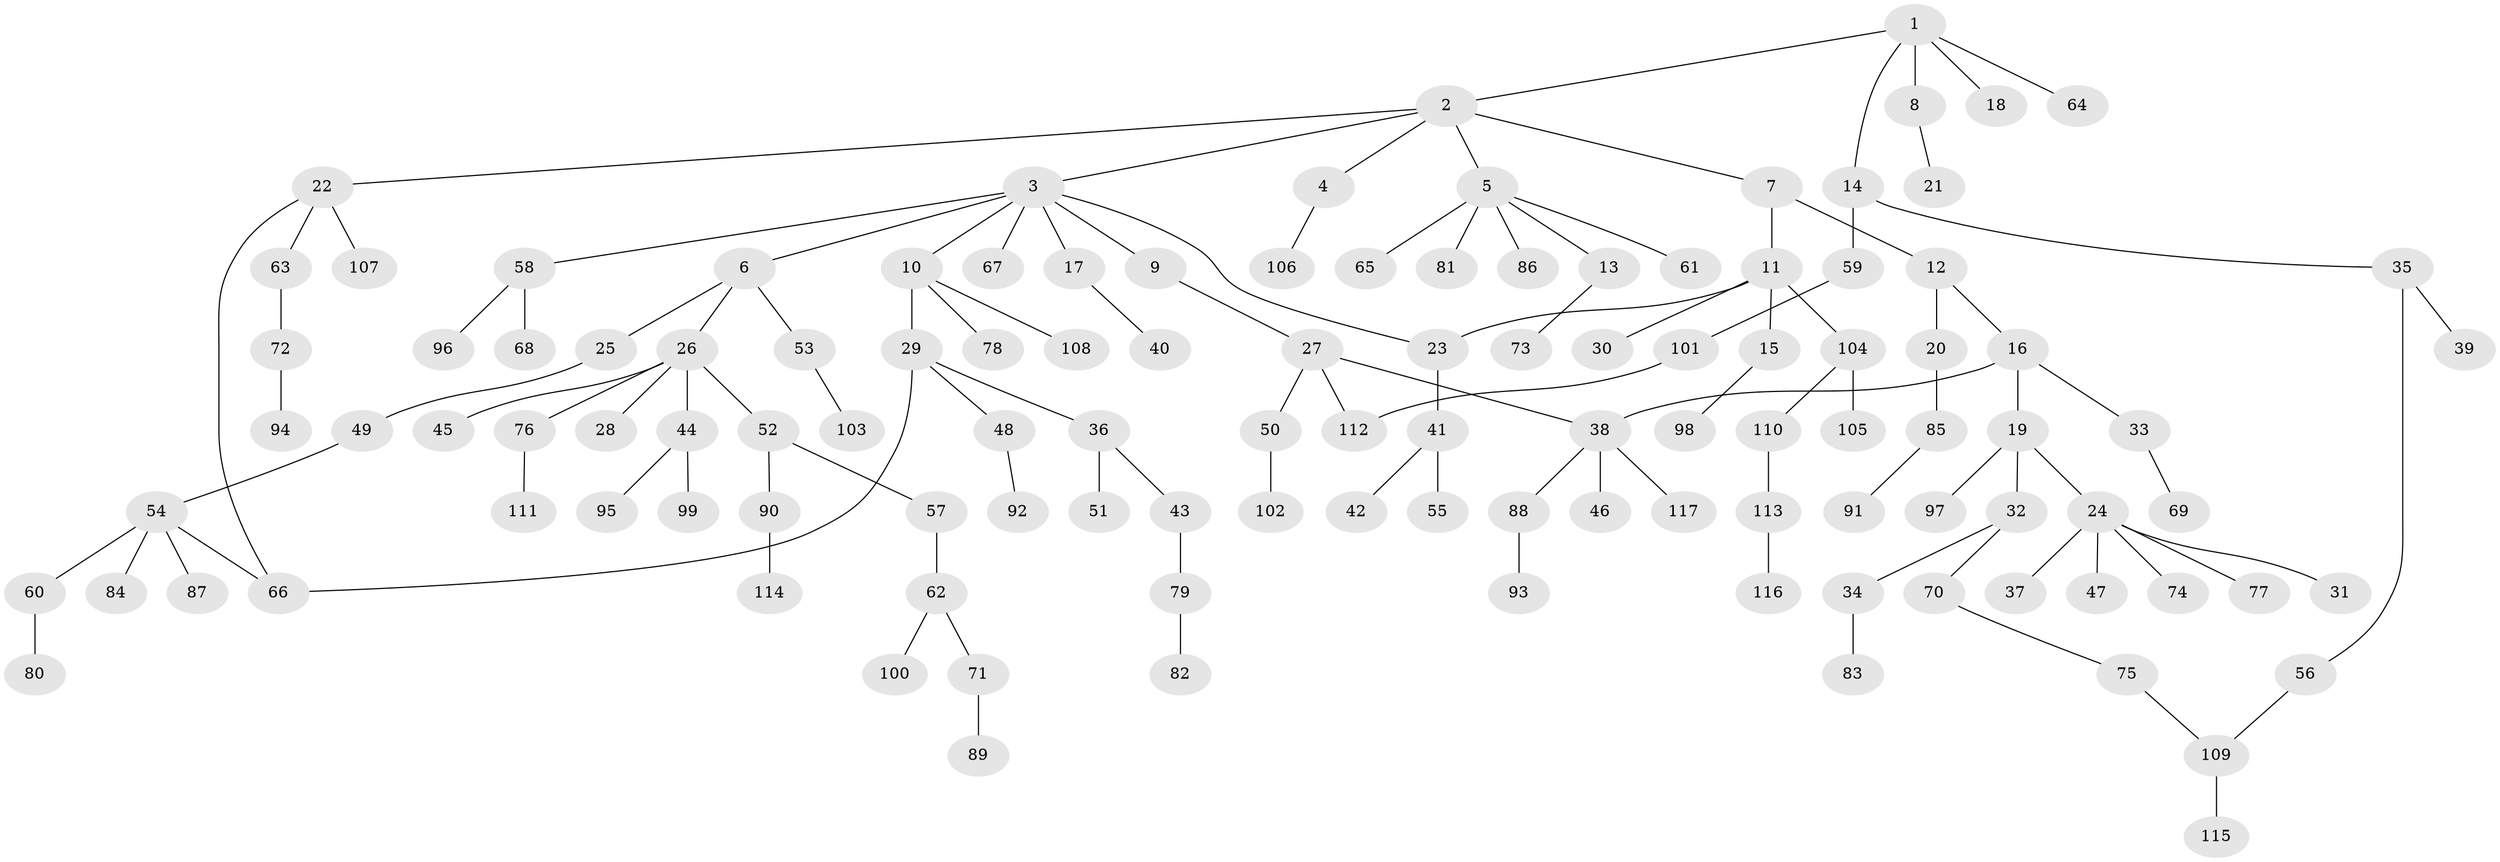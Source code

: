 // coarse degree distribution, {4: 0.08333333333333333, 10: 0.011904761904761904, 8: 0.011904761904761904, 1: 0.5119047619047619, 3: 0.10714285714285714, 2: 0.21428571428571427, 6: 0.011904761904761904, 5: 0.047619047619047616}
// Generated by graph-tools (version 1.1) at 2025/23/03/03/25 07:23:32]
// undirected, 117 vertices, 122 edges
graph export_dot {
graph [start="1"]
  node [color=gray90,style=filled];
  1;
  2;
  3;
  4;
  5;
  6;
  7;
  8;
  9;
  10;
  11;
  12;
  13;
  14;
  15;
  16;
  17;
  18;
  19;
  20;
  21;
  22;
  23;
  24;
  25;
  26;
  27;
  28;
  29;
  30;
  31;
  32;
  33;
  34;
  35;
  36;
  37;
  38;
  39;
  40;
  41;
  42;
  43;
  44;
  45;
  46;
  47;
  48;
  49;
  50;
  51;
  52;
  53;
  54;
  55;
  56;
  57;
  58;
  59;
  60;
  61;
  62;
  63;
  64;
  65;
  66;
  67;
  68;
  69;
  70;
  71;
  72;
  73;
  74;
  75;
  76;
  77;
  78;
  79;
  80;
  81;
  82;
  83;
  84;
  85;
  86;
  87;
  88;
  89;
  90;
  91;
  92;
  93;
  94;
  95;
  96;
  97;
  98;
  99;
  100;
  101;
  102;
  103;
  104;
  105;
  106;
  107;
  108;
  109;
  110;
  111;
  112;
  113;
  114;
  115;
  116;
  117;
  1 -- 2;
  1 -- 8;
  1 -- 14;
  1 -- 18;
  1 -- 64;
  2 -- 3;
  2 -- 4;
  2 -- 5;
  2 -- 7;
  2 -- 22;
  3 -- 6;
  3 -- 9;
  3 -- 10;
  3 -- 17;
  3 -- 23;
  3 -- 58;
  3 -- 67;
  4 -- 106;
  5 -- 13;
  5 -- 61;
  5 -- 65;
  5 -- 81;
  5 -- 86;
  6 -- 25;
  6 -- 26;
  6 -- 53;
  7 -- 11;
  7 -- 12;
  8 -- 21;
  9 -- 27;
  10 -- 29;
  10 -- 78;
  10 -- 108;
  11 -- 15;
  11 -- 30;
  11 -- 104;
  11 -- 23;
  12 -- 16;
  12 -- 20;
  13 -- 73;
  14 -- 35;
  14 -- 59;
  15 -- 98;
  16 -- 19;
  16 -- 33;
  16 -- 38;
  17 -- 40;
  19 -- 24;
  19 -- 32;
  19 -- 97;
  20 -- 85;
  22 -- 63;
  22 -- 107;
  22 -- 66;
  23 -- 41;
  24 -- 31;
  24 -- 37;
  24 -- 47;
  24 -- 74;
  24 -- 77;
  25 -- 49;
  26 -- 28;
  26 -- 44;
  26 -- 45;
  26 -- 52;
  26 -- 76;
  27 -- 50;
  27 -- 112;
  27 -- 38;
  29 -- 36;
  29 -- 48;
  29 -- 66;
  32 -- 34;
  32 -- 70;
  33 -- 69;
  34 -- 83;
  35 -- 39;
  35 -- 56;
  36 -- 43;
  36 -- 51;
  38 -- 46;
  38 -- 88;
  38 -- 117;
  41 -- 42;
  41 -- 55;
  43 -- 79;
  44 -- 95;
  44 -- 99;
  48 -- 92;
  49 -- 54;
  50 -- 102;
  52 -- 57;
  52 -- 90;
  53 -- 103;
  54 -- 60;
  54 -- 84;
  54 -- 87;
  54 -- 66;
  56 -- 109;
  57 -- 62;
  58 -- 68;
  58 -- 96;
  59 -- 101;
  60 -- 80;
  62 -- 71;
  62 -- 100;
  63 -- 72;
  70 -- 75;
  71 -- 89;
  72 -- 94;
  75 -- 109;
  76 -- 111;
  79 -- 82;
  85 -- 91;
  88 -- 93;
  90 -- 114;
  101 -- 112;
  104 -- 105;
  104 -- 110;
  109 -- 115;
  110 -- 113;
  113 -- 116;
}
